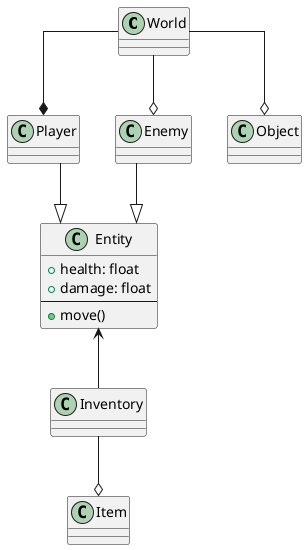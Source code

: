 @startuml spill

skinparam linetype ortho

class World
class Entity {
    + health: float
    + damage: float
    ---
    + move()
}
class Player
class Enemy
class Object
class Inventory
class Item

World --* Player
World --o Enemy
World --o Object

Player --|> Entity
Enemy --|> Entity

Entity <-- Inventory
Inventory --o Item

@enduml